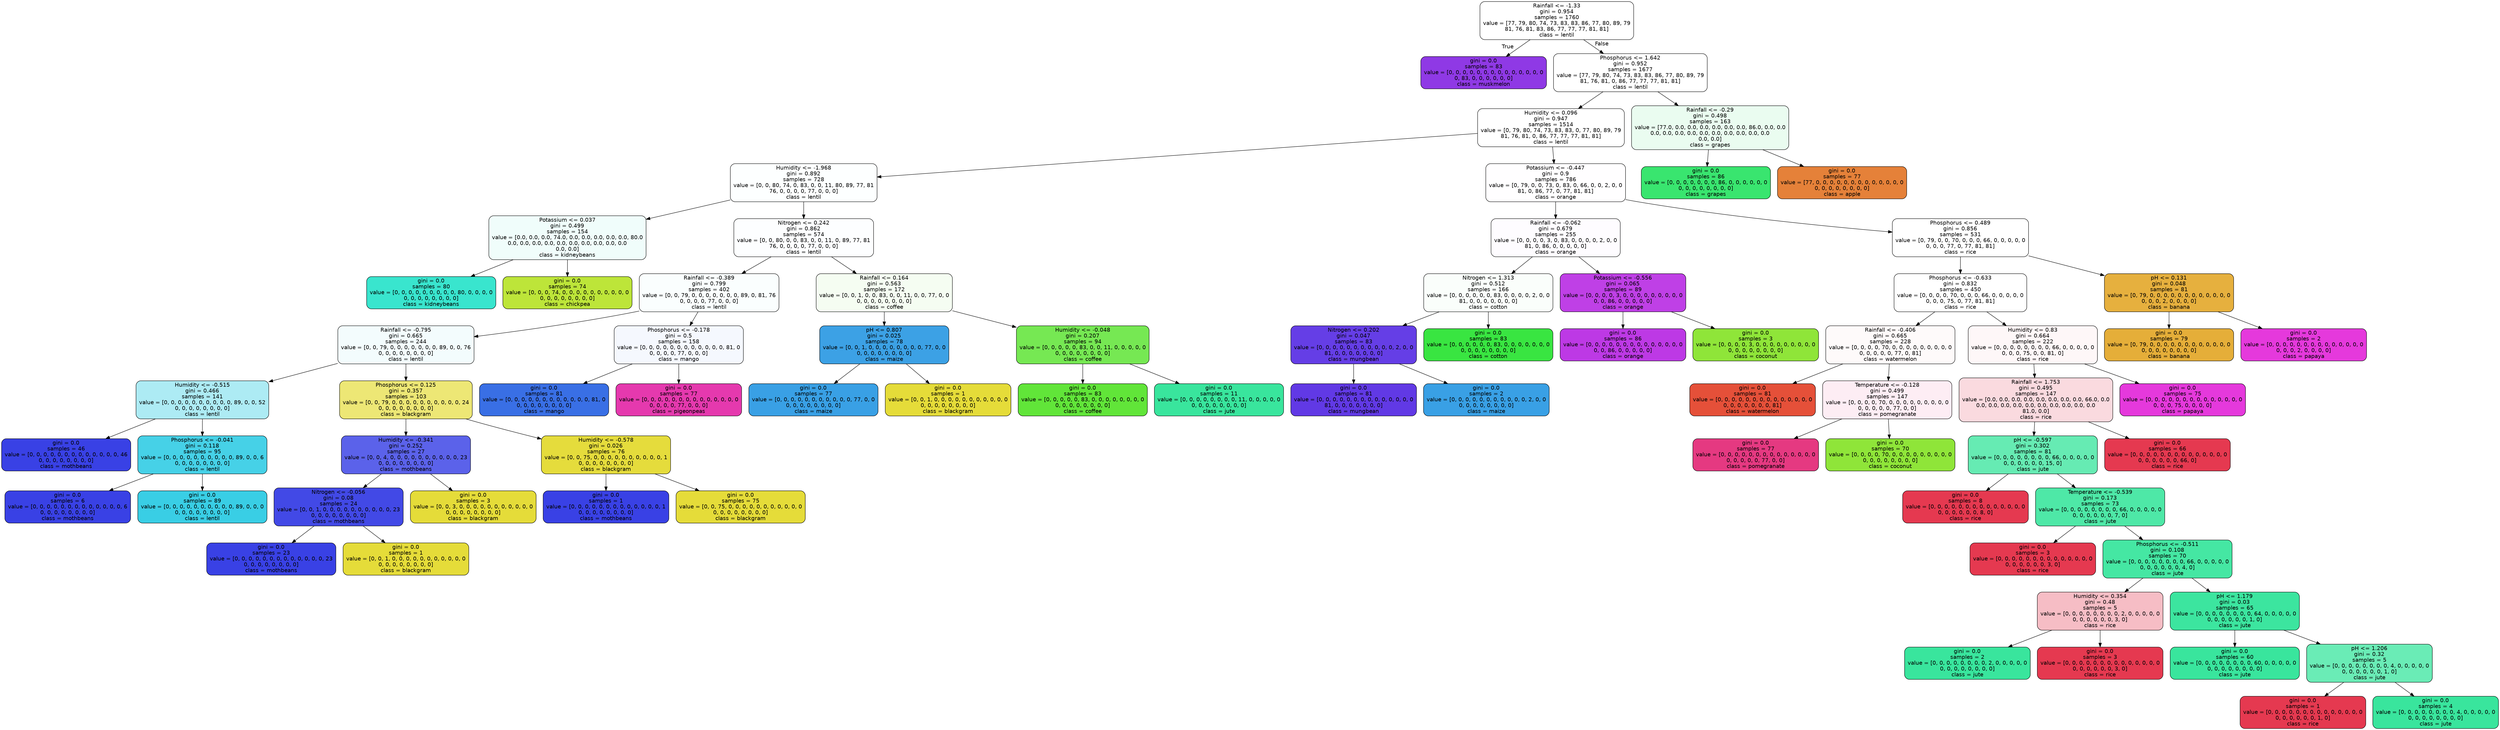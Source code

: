 digraph Tree {
node [shape=box, style="filled, rounded", color="black", fontname="helvetica"] ;
edge [fontname="helvetica"] ;
0 [label="Rainfall <= -1.33\ngini = 0.954\nsamples = 1760\nvalue = [77, 79, 80, 74, 73, 83, 83, 86, 77, 80, 89, 79\n81, 76, 81, 83, 86, 77, 77, 77, 81, 81]\nclass = lentil", fillcolor="#ffffff"] ;
1 [label="gini = 0.0\nsamples = 83\nvalue = [0, 0, 0, 0, 0, 0, 0, 0, 0, 0, 0, 0, 0, 0\n0, 83, 0, 0, 0, 0, 0, 0]\nclass = muskmelon", fillcolor="#8f39e5"] ;
0 -> 1 [labeldistance=2.5, labelangle=45, headlabel="True"] ;
2 [label="Phosphorus <= 1.642\ngini = 0.952\nsamples = 1677\nvalue = [77, 79, 80, 74, 73, 83, 83, 86, 77, 80, 89, 79\n81, 76, 81, 0, 86, 77, 77, 77, 81, 81]\nclass = lentil", fillcolor="#ffffff"] ;
0 -> 2 [labeldistance=2.5, labelangle=-45, headlabel="False"] ;
3 [label="Humidity <= 0.096\ngini = 0.947\nsamples = 1514\nvalue = [0, 79, 80, 74, 73, 83, 83, 0, 77, 80, 89, 79\n81, 76, 81, 0, 86, 77, 77, 77, 81, 81]\nclass = lentil", fillcolor="#ffffff"] ;
2 -> 3 ;
4 [label="Humidity <= -1.968\ngini = 0.892\nsamples = 728\nvalue = [0, 0, 80, 74, 0, 83, 0, 0, 11, 80, 89, 77, 81\n76, 0, 0, 0, 0, 77, 0, 0, 0]\nclass = lentil", fillcolor="#fdffff"] ;
3 -> 4 ;
5 [label="Potassium <= 0.037\ngini = 0.499\nsamples = 154\nvalue = [0.0, 0.0, 0.0, 74.0, 0.0, 0.0, 0.0, 0.0, 0.0, 80.0\n0.0, 0.0, 0.0, 0.0, 0.0, 0.0, 0.0, 0.0, 0.0, 0.0\n0.0, 0.0]\nclass = kidneybeans", fillcolor="#f0fdfb"] ;
4 -> 5 ;
6 [label="gini = 0.0\nsamples = 80\nvalue = [0, 0, 0, 0, 0, 0, 0, 0, 0, 80, 0, 0, 0, 0\n0, 0, 0, 0, 0, 0, 0, 0]\nclass = kidneybeans", fillcolor="#39e5ce"] ;
5 -> 6 ;
7 [label="gini = 0.0\nsamples = 74\nvalue = [0, 0, 0, 74, 0, 0, 0, 0, 0, 0, 0, 0, 0, 0\n0, 0, 0, 0, 0, 0, 0, 0]\nclass = chickpea", fillcolor="#bde539"] ;
5 -> 7 ;
8 [label="Nitrogen <= 0.242\ngini = 0.862\nsamples = 574\nvalue = [0, 0, 80, 0, 0, 83, 0, 0, 11, 0, 89, 77, 81\n76, 0, 0, 0, 0, 77, 0, 0, 0]\nclass = lentil", fillcolor="#fdfeff"] ;
4 -> 8 ;
9 [label="Rainfall <= -0.389\ngini = 0.799\nsamples = 402\nvalue = [0, 0, 79, 0, 0, 0, 0, 0, 0, 0, 89, 0, 81, 76\n0, 0, 0, 0, 77, 0, 0, 0]\nclass = lentil", fillcolor="#fafefe"] ;
8 -> 9 ;
10 [label="Rainfall <= -0.795\ngini = 0.665\nsamples = 244\nvalue = [0, 0, 79, 0, 0, 0, 0, 0, 0, 0, 89, 0, 0, 76\n0, 0, 0, 0, 0, 0, 0, 0]\nclass = lentil", fillcolor="#f3fcfd"] ;
9 -> 10 ;
11 [label="Humidity <= -0.515\ngini = 0.466\nsamples = 141\nvalue = [0, 0, 0, 0, 0, 0, 0, 0, 0, 0, 89, 0, 0, 52\n0, 0, 0, 0, 0, 0, 0, 0]\nclass = lentil", fillcolor="#adebf4"] ;
10 -> 11 ;
12 [label="gini = 0.0\nsamples = 46\nvalue = [0, 0, 0, 0, 0, 0, 0, 0, 0, 0, 0, 0, 0, 46\n0, 0, 0, 0, 0, 0, 0, 0]\nclass = mothbeans", fillcolor="#3941e5"] ;
11 -> 12 ;
13 [label="Phosphorus <= -0.041\ngini = 0.118\nsamples = 95\nvalue = [0, 0, 0, 0, 0, 0, 0, 0, 0, 0, 89, 0, 0, 6\n0, 0, 0, 0, 0, 0, 0, 0]\nclass = lentil", fillcolor="#46d1e7"] ;
11 -> 13 ;
14 [label="gini = 0.0\nsamples = 6\nvalue = [0, 0, 0, 0, 0, 0, 0, 0, 0, 0, 0, 0, 0, 6\n0, 0, 0, 0, 0, 0, 0, 0]\nclass = mothbeans", fillcolor="#3941e5"] ;
13 -> 14 ;
15 [label="gini = 0.0\nsamples = 89\nvalue = [0, 0, 0, 0, 0, 0, 0, 0, 0, 0, 89, 0, 0, 0\n0, 0, 0, 0, 0, 0, 0, 0]\nclass = lentil", fillcolor="#39cee5"] ;
13 -> 15 ;
16 [label="Phosphorus <= 0.125\ngini = 0.357\nsamples = 103\nvalue = [0, 0, 79, 0, 0, 0, 0, 0, 0, 0, 0, 0, 0, 24\n0, 0, 0, 0, 0, 0, 0, 0]\nclass = blackgram", fillcolor="#ede775"] ;
10 -> 16 ;
17 [label="Humidity <= -0.341\ngini = 0.252\nsamples = 27\nvalue = [0, 0, 4, 0, 0, 0, 0, 0, 0, 0, 0, 0, 0, 23\n0, 0, 0, 0, 0, 0, 0, 0]\nclass = mothbeans", fillcolor="#5b62ea"] ;
16 -> 17 ;
18 [label="Nitrogen <= -0.056\ngini = 0.08\nsamples = 24\nvalue = [0, 0, 1, 0, 0, 0, 0, 0, 0, 0, 0, 0, 0, 23\n0, 0, 0, 0, 0, 0, 0, 0]\nclass = mothbeans", fillcolor="#4249e6"] ;
17 -> 18 ;
19 [label="gini = 0.0\nsamples = 23\nvalue = [0, 0, 0, 0, 0, 0, 0, 0, 0, 0, 0, 0, 0, 23\n0, 0, 0, 0, 0, 0, 0, 0]\nclass = mothbeans", fillcolor="#3941e5"] ;
18 -> 19 ;
20 [label="gini = 0.0\nsamples = 1\nvalue = [0, 0, 1, 0, 0, 0, 0, 0, 0, 0, 0, 0, 0, 0\n0, 0, 0, 0, 0, 0, 0, 0]\nclass = blackgram", fillcolor="#e5dc39"] ;
18 -> 20 ;
21 [label="gini = 0.0\nsamples = 3\nvalue = [0, 0, 3, 0, 0, 0, 0, 0, 0, 0, 0, 0, 0, 0\n0, 0, 0, 0, 0, 0, 0, 0]\nclass = blackgram", fillcolor="#e5dc39"] ;
17 -> 21 ;
22 [label="Humidity <= -0.578\ngini = 0.026\nsamples = 76\nvalue = [0, 0, 75, 0, 0, 0, 0, 0, 0, 0, 0, 0, 0, 1\n0, 0, 0, 0, 0, 0, 0, 0]\nclass = blackgram", fillcolor="#e5dc3c"] ;
16 -> 22 ;
23 [label="gini = 0.0\nsamples = 1\nvalue = [0, 0, 0, 0, 0, 0, 0, 0, 0, 0, 0, 0, 0, 1\n0, 0, 0, 0, 0, 0, 0, 0]\nclass = mothbeans", fillcolor="#3941e5"] ;
22 -> 23 ;
24 [label="gini = 0.0\nsamples = 75\nvalue = [0, 0, 75, 0, 0, 0, 0, 0, 0, 0, 0, 0, 0, 0\n0, 0, 0, 0, 0, 0, 0, 0]\nclass = blackgram", fillcolor="#e5dc39"] ;
22 -> 24 ;
25 [label="Phosphorus <= -0.178\ngini = 0.5\nsamples = 158\nvalue = [0, 0, 0, 0, 0, 0, 0, 0, 0, 0, 0, 0, 81, 0\n0, 0, 0, 0, 77, 0, 0, 0]\nclass = mango", fillcolor="#f5f8fe"] ;
9 -> 25 ;
26 [label="gini = 0.0\nsamples = 81\nvalue = [0, 0, 0, 0, 0, 0, 0, 0, 0, 0, 0, 0, 81, 0\n0, 0, 0, 0, 0, 0, 0, 0]\nclass = mango", fillcolor="#396fe5"] ;
25 -> 26 ;
27 [label="gini = 0.0\nsamples = 77\nvalue = [0, 0, 0, 0, 0, 0, 0, 0, 0, 0, 0, 0, 0, 0\n0, 0, 0, 0, 77, 0, 0, 0]\nclass = pigeonpeas", fillcolor="#e539ae"] ;
25 -> 27 ;
28 [label="Rainfall <= 0.164\ngini = 0.563\nsamples = 172\nvalue = [0, 0, 1, 0, 0, 83, 0, 0, 11, 0, 0, 77, 0, 0\n0, 0, 0, 0, 0, 0, 0, 0]\nclass = coffee", fillcolor="#f5fdf2"] ;
8 -> 28 ;
29 [label="pH <= 0.807\ngini = 0.025\nsamples = 78\nvalue = [0, 0, 1, 0, 0, 0, 0, 0, 0, 0, 0, 77, 0, 0\n0, 0, 0, 0, 0, 0, 0, 0]\nclass = maize", fillcolor="#3ca1e5"] ;
28 -> 29 ;
30 [label="gini = 0.0\nsamples = 77\nvalue = [0, 0, 0, 0, 0, 0, 0, 0, 0, 0, 0, 77, 0, 0\n0, 0, 0, 0, 0, 0, 0, 0]\nclass = maize", fillcolor="#39a0e5"] ;
29 -> 30 ;
31 [label="gini = 0.0\nsamples = 1\nvalue = [0, 0, 1, 0, 0, 0, 0, 0, 0, 0, 0, 0, 0, 0\n0, 0, 0, 0, 0, 0, 0, 0]\nclass = blackgram", fillcolor="#e5dc39"] ;
29 -> 31 ;
32 [label="Humidity <= -0.048\ngini = 0.207\nsamples = 94\nvalue = [0, 0, 0, 0, 0, 83, 0, 0, 11, 0, 0, 0, 0, 0\n0, 0, 0, 0, 0, 0, 0, 0]\nclass = coffee", fillcolor="#76e853"] ;
28 -> 32 ;
33 [label="gini = 0.0\nsamples = 83\nvalue = [0, 0, 0, 0, 0, 83, 0, 0, 0, 0, 0, 0, 0, 0\n0, 0, 0, 0, 0, 0, 0, 0]\nclass = coffee", fillcolor="#61e539"] ;
32 -> 33 ;
34 [label="gini = 0.0\nsamples = 11\nvalue = [0, 0, 0, 0, 0, 0, 0, 0, 11, 0, 0, 0, 0, 0\n0, 0, 0, 0, 0, 0, 0, 0]\nclass = jute", fillcolor="#39e59d"] ;
32 -> 34 ;
35 [label="Potassium <= -0.447\ngini = 0.9\nsamples = 786\nvalue = [0, 79, 0, 0, 73, 0, 83, 0, 66, 0, 0, 2, 0, 0\n81, 0, 86, 77, 0, 77, 81, 81]\nclass = orange", fillcolor="#fffeff"] ;
3 -> 35 ;
36 [label="Rainfall <= -0.062\ngini = 0.679\nsamples = 255\nvalue = [0, 0, 0, 0, 3, 0, 83, 0, 0, 0, 0, 2, 0, 0\n81, 0, 86, 0, 0, 0, 0, 0]\nclass = orange", fillcolor="#fefcff"] ;
35 -> 36 ;
37 [label="Nitrogen <= 1.313\ngini = 0.512\nsamples = 166\nvalue = [0, 0, 0, 0, 0, 0, 83, 0, 0, 0, 0, 2, 0, 0\n81, 0, 0, 0, 0, 0, 0, 0]\nclass = cotton", fillcolor="#fafefb"] ;
36 -> 37 ;
38 [label="Nitrogen <= 0.202\ngini = 0.047\nsamples = 83\nvalue = [0, 0, 0, 0, 0, 0, 0, 0, 0, 0, 0, 2, 0, 0\n81, 0, 0, 0, 0, 0, 0, 0]\nclass = mungbean", fillcolor="#653ee6"] ;
37 -> 38 ;
39 [label="gini = 0.0\nsamples = 81\nvalue = [0, 0, 0, 0, 0, 0, 0, 0, 0, 0, 0, 0, 0, 0\n81, 0, 0, 0, 0, 0, 0, 0]\nclass = mungbean", fillcolor="#6139e5"] ;
38 -> 39 ;
40 [label="gini = 0.0\nsamples = 2\nvalue = [0, 0, 0, 0, 0, 0, 0, 0, 0, 0, 0, 2, 0, 0\n0, 0, 0, 0, 0, 0, 0, 0]\nclass = maize", fillcolor="#39a0e5"] ;
38 -> 40 ;
41 [label="gini = 0.0\nsamples = 83\nvalue = [0, 0, 0, 0, 0, 0, 83, 0, 0, 0, 0, 0, 0, 0\n0, 0, 0, 0, 0, 0, 0, 0]\nclass = cotton", fillcolor="#39e541"] ;
37 -> 41 ;
42 [label="Potassium <= -0.556\ngini = 0.065\nsamples = 89\nvalue = [0, 0, 0, 0, 3, 0, 0, 0, 0, 0, 0, 0, 0, 0\n0, 0, 86, 0, 0, 0, 0, 0]\nclass = orange", fillcolor="#bf40e6"] ;
36 -> 42 ;
43 [label="gini = 0.0\nsamples = 86\nvalue = [0, 0, 0, 0, 0, 0, 0, 0, 0, 0, 0, 0, 0, 0\n0, 0, 86, 0, 0, 0, 0, 0]\nclass = orange", fillcolor="#bd39e5"] ;
42 -> 43 ;
44 [label="gini = 0.0\nsamples = 3\nvalue = [0, 0, 0, 0, 3, 0, 0, 0, 0, 0, 0, 0, 0, 0\n0, 0, 0, 0, 0, 0, 0, 0]\nclass = coconut", fillcolor="#8fe539"] ;
42 -> 44 ;
45 [label="Phosphorus <= 0.489\ngini = 0.856\nsamples = 531\nvalue = [0, 79, 0, 0, 70, 0, 0, 0, 66, 0, 0, 0, 0, 0\n0, 0, 0, 77, 0, 77, 81, 81]\nclass = rice", fillcolor="#ffffff"] ;
35 -> 45 ;
46 [label="Phosphorus <= -0.633\ngini = 0.832\nsamples = 450\nvalue = [0, 0, 0, 0, 70, 0, 0, 0, 66, 0, 0, 0, 0, 0\n0, 0, 0, 75, 0, 77, 81, 81]\nclass = rice", fillcolor="#ffffff"] ;
45 -> 46 ;
47 [label="Rainfall <= -0.406\ngini = 0.665\nsamples = 228\nvalue = [0, 0, 0, 0, 70, 0, 0, 0, 0, 0, 0, 0, 0, 0\n0, 0, 0, 0, 0, 77, 0, 81]\nclass = watermelon", fillcolor="#fefafa"] ;
46 -> 47 ;
48 [label="gini = 0.0\nsamples = 81\nvalue = [0, 0, 0, 0, 0, 0, 0, 0, 0, 0, 0, 0, 0, 0\n0, 0, 0, 0, 0, 0, 0, 81]\nclass = watermelon", fillcolor="#e55039"] ;
47 -> 48 ;
49 [label="Temperature <= -0.128\ngini = 0.499\nsamples = 147\nvalue = [0, 0, 0, 0, 70, 0, 0, 0, 0, 0, 0, 0, 0, 0\n0, 0, 0, 0, 0, 77, 0, 0]\nclass = pomegranate", fillcolor="#fdedf4"] ;
47 -> 49 ;
50 [label="gini = 0.0\nsamples = 77\nvalue = [0, 0, 0, 0, 0, 0, 0, 0, 0, 0, 0, 0, 0, 0\n0, 0, 0, 0, 0, 77, 0, 0]\nclass = pomegranate", fillcolor="#e53981"] ;
49 -> 50 ;
51 [label="gini = 0.0\nsamples = 70\nvalue = [0, 0, 0, 0, 70, 0, 0, 0, 0, 0, 0, 0, 0, 0\n0, 0, 0, 0, 0, 0, 0, 0]\nclass = coconut", fillcolor="#8fe539"] ;
49 -> 51 ;
52 [label="Humidity <= 0.83\ngini = 0.664\nsamples = 222\nvalue = [0, 0, 0, 0, 0, 0, 0, 0, 66, 0, 0, 0, 0, 0\n0, 0, 0, 75, 0, 0, 81, 0]\nclass = rice", fillcolor="#fef7f8"] ;
46 -> 52 ;
53 [label="Rainfall <= 1.753\ngini = 0.495\nsamples = 147\nvalue = [0.0, 0.0, 0.0, 0.0, 0.0, 0.0, 0.0, 0.0, 66.0, 0.0\n0.0, 0.0, 0.0, 0.0, 0.0, 0.0, 0.0, 0.0, 0.0, 0.0\n81.0, 0.0]\nclass = rice", fillcolor="#fadadf"] ;
52 -> 53 ;
54 [label="pH <= -0.597\ngini = 0.302\nsamples = 81\nvalue = [0, 0, 0, 0, 0, 0, 0, 0, 66, 0, 0, 0, 0, 0\n0, 0, 0, 0, 0, 0, 15, 0]\nclass = jute", fillcolor="#66ebb3"] ;
53 -> 54 ;
55 [label="gini = 0.0\nsamples = 8\nvalue = [0, 0, 0, 0, 0, 0, 0, 0, 0, 0, 0, 0, 0, 0\n0, 0, 0, 0, 0, 0, 8, 0]\nclass = rice", fillcolor="#e53950"] ;
54 -> 55 ;
56 [label="Temperature <= -0.539\ngini = 0.173\nsamples = 73\nvalue = [0, 0, 0, 0, 0, 0, 0, 0, 66, 0, 0, 0, 0, 0\n0, 0, 0, 0, 0, 0, 7, 0]\nclass = jute", fillcolor="#4ee8a7"] ;
54 -> 56 ;
57 [label="gini = 0.0\nsamples = 3\nvalue = [0, 0, 0, 0, 0, 0, 0, 0, 0, 0, 0, 0, 0, 0\n0, 0, 0, 0, 0, 0, 3, 0]\nclass = rice", fillcolor="#e53950"] ;
56 -> 57 ;
58 [label="Phosphorus <= -0.511\ngini = 0.108\nsamples = 70\nvalue = [0, 0, 0, 0, 0, 0, 0, 0, 66, 0, 0, 0, 0, 0\n0, 0, 0, 0, 0, 0, 4, 0]\nclass = jute", fillcolor="#45e7a3"] ;
56 -> 58 ;
59 [label="Humidity <= 0.354\ngini = 0.48\nsamples = 5\nvalue = [0, 0, 0, 0, 0, 0, 0, 0, 2, 0, 0, 0, 0, 0\n0, 0, 0, 0, 0, 0, 3, 0]\nclass = rice", fillcolor="#f6bdc5"] ;
58 -> 59 ;
60 [label="gini = 0.0\nsamples = 2\nvalue = [0, 0, 0, 0, 0, 0, 0, 0, 2, 0, 0, 0, 0, 0\n0, 0, 0, 0, 0, 0, 0, 0]\nclass = jute", fillcolor="#39e59d"] ;
59 -> 60 ;
61 [label="gini = 0.0\nsamples = 3\nvalue = [0, 0, 0, 0, 0, 0, 0, 0, 0, 0, 0, 0, 0, 0\n0, 0, 0, 0, 0, 0, 3, 0]\nclass = rice", fillcolor="#e53950"] ;
59 -> 61 ;
62 [label="pH <= 1.179\ngini = 0.03\nsamples = 65\nvalue = [0, 0, 0, 0, 0, 0, 0, 0, 64, 0, 0, 0, 0, 0\n0, 0, 0, 0, 0, 0, 1, 0]\nclass = jute", fillcolor="#3ce59f"] ;
58 -> 62 ;
63 [label="gini = 0.0\nsamples = 60\nvalue = [0, 0, 0, 0, 0, 0, 0, 0, 60, 0, 0, 0, 0, 0\n0, 0, 0, 0, 0, 0, 0, 0]\nclass = jute", fillcolor="#39e59d"] ;
62 -> 63 ;
64 [label="pH <= 1.206\ngini = 0.32\nsamples = 5\nvalue = [0, 0, 0, 0, 0, 0, 0, 0, 4, 0, 0, 0, 0, 0\n0, 0, 0, 0, 0, 0, 1, 0]\nclass = jute", fillcolor="#6aecb6"] ;
62 -> 64 ;
65 [label="gini = 0.0\nsamples = 1\nvalue = [0, 0, 0, 0, 0, 0, 0, 0, 0, 0, 0, 0, 0, 0\n0, 0, 0, 0, 0, 0, 1, 0]\nclass = rice", fillcolor="#e53950"] ;
64 -> 65 ;
66 [label="gini = 0.0\nsamples = 4\nvalue = [0, 0, 0, 0, 0, 0, 0, 0, 4, 0, 0, 0, 0, 0\n0, 0, 0, 0, 0, 0, 0, 0]\nclass = jute", fillcolor="#39e59d"] ;
64 -> 66 ;
67 [label="gini = 0.0\nsamples = 66\nvalue = [0, 0, 0, 0, 0, 0, 0, 0, 0, 0, 0, 0, 0, 0\n0, 0, 0, 0, 0, 0, 66, 0]\nclass = rice", fillcolor="#e53950"] ;
53 -> 67 ;
68 [label="gini = 0.0\nsamples = 75\nvalue = [0, 0, 0, 0, 0, 0, 0, 0, 0, 0, 0, 0, 0, 0\n0, 0, 0, 75, 0, 0, 0, 0]\nclass = papaya", fillcolor="#e539dc"] ;
52 -> 68 ;
69 [label="pH <= 0.131\ngini = 0.048\nsamples = 81\nvalue = [0, 79, 0, 0, 0, 0, 0, 0, 0, 0, 0, 0, 0, 0\n0, 0, 0, 2, 0, 0, 0, 0]\nclass = banana", fillcolor="#e6b03e"] ;
45 -> 69 ;
70 [label="gini = 0.0\nsamples = 79\nvalue = [0, 79, 0, 0, 0, 0, 0, 0, 0, 0, 0, 0, 0, 0\n0, 0, 0, 0, 0, 0, 0, 0]\nclass = banana", fillcolor="#e5ae39"] ;
69 -> 70 ;
71 [label="gini = 0.0\nsamples = 2\nvalue = [0, 0, 0, 0, 0, 0, 0, 0, 0, 0, 0, 0, 0, 0\n0, 0, 0, 2, 0, 0, 0, 0]\nclass = papaya", fillcolor="#e539dc"] ;
69 -> 71 ;
72 [label="Rainfall <= -0.29\ngini = 0.498\nsamples = 163\nvalue = [77.0, 0.0, 0.0, 0.0, 0.0, 0.0, 0.0, 86.0, 0.0, 0.0\n0.0, 0.0, 0.0, 0.0, 0.0, 0.0, 0.0, 0.0, 0.0, 0.0\n0.0, 0.0]\nclass = grapes", fillcolor="#eafcf0"] ;
2 -> 72 ;
73 [label="gini = 0.0\nsamples = 86\nvalue = [0, 0, 0, 0, 0, 0, 0, 86, 0, 0, 0, 0, 0, 0\n0, 0, 0, 0, 0, 0, 0, 0]\nclass = grapes", fillcolor="#39e56f"] ;
72 -> 73 ;
74 [label="gini = 0.0\nsamples = 77\nvalue = [77, 0, 0, 0, 0, 0, 0, 0, 0, 0, 0, 0, 0, 0\n0, 0, 0, 0, 0, 0, 0, 0]\nclass = apple", fillcolor="#e58139"] ;
72 -> 74 ;
}